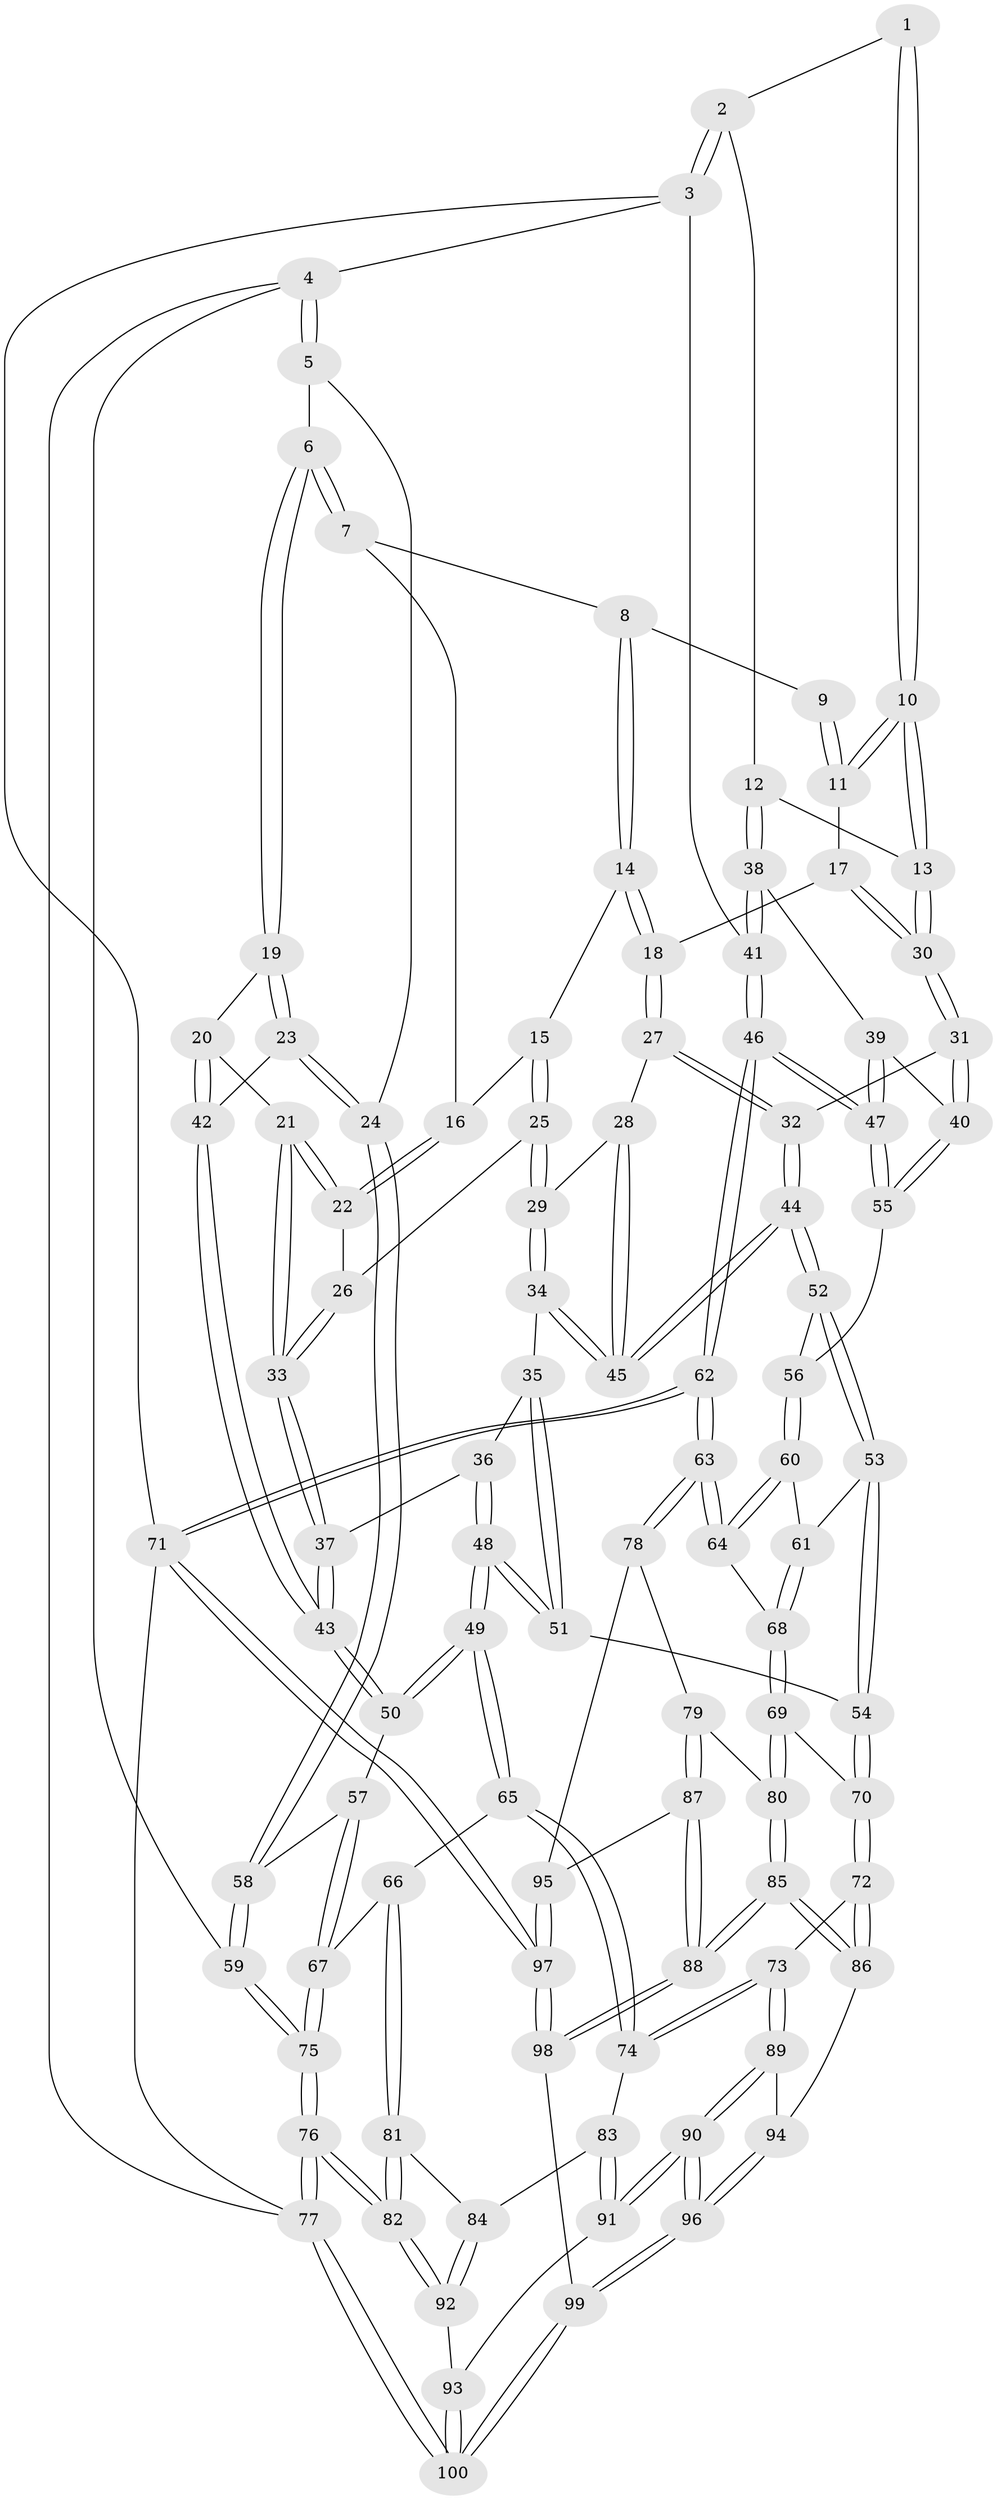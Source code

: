// coarse degree distribution, {3: 0.17543859649122806, 5: 0.2807017543859649, 6: 0.10526315789473684, 4: 0.43859649122807015}
// Generated by graph-tools (version 1.1) at 2025/24/03/03/25 07:24:39]
// undirected, 100 vertices, 247 edges
graph export_dot {
graph [start="1"]
  node [color=gray90,style=filled];
  1 [pos="+1+0"];
  2 [pos="+1+0"];
  3 [pos="+1+0"];
  4 [pos="+0+0"];
  5 [pos="+0.0747018117870784+0"];
  6 [pos="+0.10650693450256914+0"];
  7 [pos="+0.4737184834294641+0"];
  8 [pos="+0.5007645645504895+0"];
  9 [pos="+0.8963155988670722+0"];
  10 [pos="+0.85448887955013+0.1520629774786035"];
  11 [pos="+0.7752820775414172+0.10588397999088273"];
  12 [pos="+0.8957743253277107+0.17586936554260316"];
  13 [pos="+0.8639217643334824+0.16164347193583414"];
  14 [pos="+0.55517487141821+0.00450582648631201"];
  15 [pos="+0.5357497866076117+0.07481114169547609"];
  16 [pos="+0.39258209613105904+0.1311932545119592"];
  17 [pos="+0.7555608319131493+0.11172687231904062"];
  18 [pos="+0.694277223871712+0.1114306500089786"];
  19 [pos="+0.15810704042183704+0"];
  20 [pos="+0.2931222804236864+0.16826392538500856"];
  21 [pos="+0.3143534132996304+0.1765366031048841"];
  22 [pos="+0.3808457932609094+0.15257972553015273"];
  23 [pos="+0.1325002273933574+0.31045860305946454"];
  24 [pos="+0.05312547486585819+0.33002762810025676"];
  25 [pos="+0.5163778245328182+0.17301290976458722"];
  26 [pos="+0.4936520998102602+0.17824692209734982"];
  27 [pos="+0.6564970138665273+0.22086985443528281"];
  28 [pos="+0.6346352489497317+0.22227255518740677"];
  29 [pos="+0.5336035812001791+0.20357556391067233"];
  30 [pos="+0.7470176001748823+0.29002598389129824"];
  31 [pos="+0.745710557337971+0.2928351415852664"];
  32 [pos="+0.7184555908302562+0.2973775289966176"];
  33 [pos="+0.3827797401338106+0.2655899558042308"];
  34 [pos="+0.5253514633047455+0.2715596521519527"];
  35 [pos="+0.48144810502561836+0.31070909439691985"];
  36 [pos="+0.3972036300036305+0.29638764180097565"];
  37 [pos="+0.38657123485722167+0.29012583450550566"];
  38 [pos="+0.9555534126041408+0.2210592729233107"];
  39 [pos="+0.9434002395941536+0.24308399622900173"];
  40 [pos="+0.8540776894733376+0.3526935825217982"];
  41 [pos="+1+0.14997678768913403"];
  42 [pos="+0.18689531689579722+0.3166807411139253"];
  43 [pos="+0.26857290799091776+0.39144910364030444"];
  44 [pos="+0.6380503935925057+0.39906417848095643"];
  45 [pos="+0.5875768891201325+0.3239875838264584"];
  46 [pos="+1+0.5384244465925114"];
  47 [pos="+1+0.4664093814634541"];
  48 [pos="+0.4536962034637208+0.5218626427957014"];
  49 [pos="+0.4014380199637206+0.5489966997804527"];
  50 [pos="+0.27017156996801506+0.39663543100402016"];
  51 [pos="+0.5123924164622523+0.5024530789982627"];
  52 [pos="+0.6309288297311426+0.43356497389975607"];
  53 [pos="+0.5854043541931749+0.4962883853099769"];
  54 [pos="+0.575949305245099+0.5015109988852737"];
  55 [pos="+0.8673568875928458+0.4405958064048921"];
  56 [pos="+0.8604294654490258+0.4477676258411434"];
  57 [pos="+0.13603555145352964+0.5311354463110557"];
  58 [pos="+0+0.4150389061400775"];
  59 [pos="+0+0.4199381245410635"];
  60 [pos="+0.8180027182178471+0.5823768463447422"];
  61 [pos="+0.5988874066947534+0.5025208742914988"];
  62 [pos="+1+0.7915602373290038"];
  63 [pos="+1+0.7682374136387343"];
  64 [pos="+0.8291249208824111+0.6281839005673904"];
  65 [pos="+0.391708438531724+0.5689903804036507"];
  66 [pos="+0.21655887194706863+0.6411419457038707"];
  67 [pos="+0.19910306503923728+0.627701492027619"];
  68 [pos="+0.7555789610817596+0.6738658745933025"];
  69 [pos="+0.7076484131083483+0.7145644697791816"];
  70 [pos="+0.6363201192324593+0.7163691591398897"];
  71 [pos="+1+1"];
  72 [pos="+0.61389826503717+0.7399840668306763"];
  73 [pos="+0.47460672653611985+0.7701474865334976"];
  74 [pos="+0.44428726125917356+0.7505924891964694"];
  75 [pos="+0+0.6885097873831156"];
  76 [pos="+0+0.8383983850935635"];
  77 [pos="+0+1"];
  78 [pos="+0.9613004263652002+0.8013411594370716"];
  79 [pos="+0.787589995138744+0.8051795013691874"];
  80 [pos="+0.7583645713965125+0.798339257703409"];
  81 [pos="+0.1995140040010397+0.7283279339437403"];
  82 [pos="+0+0.8160713255636871"];
  83 [pos="+0.372658966818988+0.7935389884822334"];
  84 [pos="+0.2249426808221929+0.7792782182531736"];
  85 [pos="+0.6728878003731319+0.9219363448703797"];
  86 [pos="+0.6612972409614155+0.9143070811939681"];
  87 [pos="+0.7830307985743383+0.9186067082322332"];
  88 [pos="+0.6784393126541748+0.9304824211529429"];
  89 [pos="+0.4879493903956667+0.8390719929649927"];
  90 [pos="+0.42307498215936795+0.962376720191742"];
  91 [pos="+0.34886861073739595+0.8802392133428374"];
  92 [pos="+0.21275981260494112+0.8606920474466153"];
  93 [pos="+0.22377809774941324+0.9279445919114181"];
  94 [pos="+0.5777973122826221+0.9136741012394513"];
  95 [pos="+0.8222315634086286+0.9241851608760173"];
  96 [pos="+0.42795511842571937+1"];
  97 [pos="+0.9228991829620284+1"];
  98 [pos="+0.6924844360707263+1"];
  99 [pos="+0.40481285384198934+1"];
  100 [pos="+0.120332556412332+1"];
  1 -- 2;
  1 -- 10;
  1 -- 10;
  2 -- 3;
  2 -- 3;
  2 -- 12;
  3 -- 4;
  3 -- 41;
  3 -- 71;
  4 -- 5;
  4 -- 5;
  4 -- 59;
  4 -- 77;
  5 -- 6;
  5 -- 24;
  6 -- 7;
  6 -- 7;
  6 -- 19;
  6 -- 19;
  7 -- 8;
  7 -- 16;
  8 -- 9;
  8 -- 14;
  8 -- 14;
  9 -- 11;
  9 -- 11;
  10 -- 11;
  10 -- 11;
  10 -- 13;
  10 -- 13;
  11 -- 17;
  12 -- 13;
  12 -- 38;
  12 -- 38;
  13 -- 30;
  13 -- 30;
  14 -- 15;
  14 -- 18;
  14 -- 18;
  15 -- 16;
  15 -- 25;
  15 -- 25;
  16 -- 22;
  16 -- 22;
  17 -- 18;
  17 -- 30;
  17 -- 30;
  18 -- 27;
  18 -- 27;
  19 -- 20;
  19 -- 23;
  19 -- 23;
  20 -- 21;
  20 -- 42;
  20 -- 42;
  21 -- 22;
  21 -- 22;
  21 -- 33;
  21 -- 33;
  22 -- 26;
  23 -- 24;
  23 -- 24;
  23 -- 42;
  24 -- 58;
  24 -- 58;
  25 -- 26;
  25 -- 29;
  25 -- 29;
  26 -- 33;
  26 -- 33;
  27 -- 28;
  27 -- 32;
  27 -- 32;
  28 -- 29;
  28 -- 45;
  28 -- 45;
  29 -- 34;
  29 -- 34;
  30 -- 31;
  30 -- 31;
  31 -- 32;
  31 -- 40;
  31 -- 40;
  32 -- 44;
  32 -- 44;
  33 -- 37;
  33 -- 37;
  34 -- 35;
  34 -- 45;
  34 -- 45;
  35 -- 36;
  35 -- 51;
  35 -- 51;
  36 -- 37;
  36 -- 48;
  36 -- 48;
  37 -- 43;
  37 -- 43;
  38 -- 39;
  38 -- 41;
  38 -- 41;
  39 -- 40;
  39 -- 47;
  39 -- 47;
  40 -- 55;
  40 -- 55;
  41 -- 46;
  41 -- 46;
  42 -- 43;
  42 -- 43;
  43 -- 50;
  43 -- 50;
  44 -- 45;
  44 -- 45;
  44 -- 52;
  44 -- 52;
  46 -- 47;
  46 -- 47;
  46 -- 62;
  46 -- 62;
  47 -- 55;
  47 -- 55;
  48 -- 49;
  48 -- 49;
  48 -- 51;
  48 -- 51;
  49 -- 50;
  49 -- 50;
  49 -- 65;
  49 -- 65;
  50 -- 57;
  51 -- 54;
  52 -- 53;
  52 -- 53;
  52 -- 56;
  53 -- 54;
  53 -- 54;
  53 -- 61;
  54 -- 70;
  54 -- 70;
  55 -- 56;
  56 -- 60;
  56 -- 60;
  57 -- 58;
  57 -- 67;
  57 -- 67;
  58 -- 59;
  58 -- 59;
  59 -- 75;
  59 -- 75;
  60 -- 61;
  60 -- 64;
  60 -- 64;
  61 -- 68;
  61 -- 68;
  62 -- 63;
  62 -- 63;
  62 -- 71;
  62 -- 71;
  63 -- 64;
  63 -- 64;
  63 -- 78;
  63 -- 78;
  64 -- 68;
  65 -- 66;
  65 -- 74;
  65 -- 74;
  66 -- 67;
  66 -- 81;
  66 -- 81;
  67 -- 75;
  67 -- 75;
  68 -- 69;
  68 -- 69;
  69 -- 70;
  69 -- 80;
  69 -- 80;
  70 -- 72;
  70 -- 72;
  71 -- 97;
  71 -- 97;
  71 -- 77;
  72 -- 73;
  72 -- 86;
  72 -- 86;
  73 -- 74;
  73 -- 74;
  73 -- 89;
  73 -- 89;
  74 -- 83;
  75 -- 76;
  75 -- 76;
  76 -- 77;
  76 -- 77;
  76 -- 82;
  76 -- 82;
  77 -- 100;
  77 -- 100;
  78 -- 79;
  78 -- 95;
  79 -- 80;
  79 -- 87;
  79 -- 87;
  80 -- 85;
  80 -- 85;
  81 -- 82;
  81 -- 82;
  81 -- 84;
  82 -- 92;
  82 -- 92;
  83 -- 84;
  83 -- 91;
  83 -- 91;
  84 -- 92;
  84 -- 92;
  85 -- 86;
  85 -- 86;
  85 -- 88;
  85 -- 88;
  86 -- 94;
  87 -- 88;
  87 -- 88;
  87 -- 95;
  88 -- 98;
  88 -- 98;
  89 -- 90;
  89 -- 90;
  89 -- 94;
  90 -- 91;
  90 -- 91;
  90 -- 96;
  90 -- 96;
  91 -- 93;
  92 -- 93;
  93 -- 100;
  93 -- 100;
  94 -- 96;
  94 -- 96;
  95 -- 97;
  95 -- 97;
  96 -- 99;
  96 -- 99;
  97 -- 98;
  97 -- 98;
  98 -- 99;
  99 -- 100;
  99 -- 100;
}
